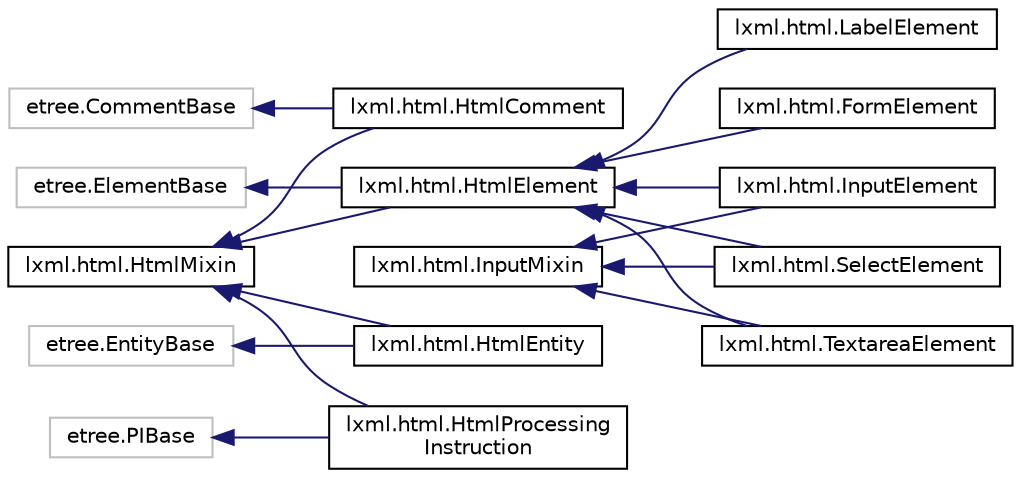 digraph "Graphical Class Hierarchy"
{
 // LATEX_PDF_SIZE
  edge [fontname="Helvetica",fontsize="10",labelfontname="Helvetica",labelfontsize="10"];
  node [fontname="Helvetica",fontsize="10",shape=record];
  rankdir="LR";
  Node2921 [label="etree.CommentBase",height=0.2,width=0.4,color="grey75", fillcolor="white", style="filled",tooltip=" "];
  Node2921 -> Node0 [dir="back",color="midnightblue",fontsize="10",style="solid",fontname="Helvetica"];
  Node0 [label="lxml.html.HtmlComment",height=0.2,width=0.4,color="black", fillcolor="white", style="filled",URL="$classlxml_1_1html_1_1HtmlComment.html",tooltip=" "];
  Node3693 [label="etree.ElementBase",height=0.2,width=0.4,color="grey75", fillcolor="white", style="filled",tooltip=" "];
  Node3693 -> Node3694 [dir="back",color="midnightblue",fontsize="10",style="solid",fontname="Helvetica"];
  Node3694 [label="lxml.html.HtmlElement",height=0.2,width=0.4,color="black", fillcolor="white", style="filled",URL="$classlxml_1_1html_1_1HtmlElement.html",tooltip=" "];
  Node3694 -> Node3695 [dir="back",color="midnightblue",fontsize="10",style="solid",fontname="Helvetica"];
  Node3695 [label="lxml.html.FormElement",height=0.2,width=0.4,color="black", fillcolor="white", style="filled",URL="$classlxml_1_1html_1_1FormElement.html",tooltip="form handling"];
  Node3694 -> Node3696 [dir="back",color="midnightblue",fontsize="10",style="solid",fontname="Helvetica"];
  Node3696 [label="lxml.html.InputElement",height=0.2,width=0.4,color="black", fillcolor="white", style="filled",URL="$classlxml_1_1html_1_1InputElement.html",tooltip=" "];
  Node3694 -> Node3697 [dir="back",color="midnightblue",fontsize="10",style="solid",fontname="Helvetica"];
  Node3697 [label="lxml.html.LabelElement",height=0.2,width=0.4,color="black", fillcolor="white", style="filled",URL="$classlxml_1_1html_1_1LabelElement.html",tooltip=" "];
  Node3694 -> Node3698 [dir="back",color="midnightblue",fontsize="10",style="solid",fontname="Helvetica"];
  Node3698 [label="lxml.html.SelectElement",height=0.2,width=0.4,color="black", fillcolor="white", style="filled",URL="$classlxml_1_1html_1_1SelectElement.html",tooltip=" "];
  Node3694 -> Node3699 [dir="back",color="midnightblue",fontsize="10",style="solid",fontname="Helvetica"];
  Node3699 [label="lxml.html.TextareaElement",height=0.2,width=0.4,color="black", fillcolor="white", style="filled",URL="$classlxml_1_1html_1_1TextareaElement.html",tooltip=" "];
  Node3745 [label="etree.EntityBase",height=0.2,width=0.4,color="grey75", fillcolor="white", style="filled",tooltip=" "];
  Node3745 -> Node3746 [dir="back",color="midnightblue",fontsize="10",style="solid",fontname="Helvetica"];
  Node3746 [label="lxml.html.HtmlEntity",height=0.2,width=0.4,color="black", fillcolor="white", style="filled",URL="$classlxml_1_1html_1_1HtmlEntity.html",tooltip=" "];
  Node6619 [label="lxml.html.HtmlMixin",height=0.2,width=0.4,color="black", fillcolor="white", style="filled",URL="$classlxml_1_1html_1_1HtmlMixin.html",tooltip=" "];
  Node6619 -> Node0 [dir="back",color="midnightblue",fontsize="10",style="solid",fontname="Helvetica"];
  Node6619 -> Node3694 [dir="back",color="midnightblue",fontsize="10",style="solid",fontname="Helvetica"];
  Node6619 -> Node3746 [dir="back",color="midnightblue",fontsize="10",style="solid",fontname="Helvetica"];
  Node6619 -> Node6620 [dir="back",color="midnightblue",fontsize="10",style="solid",fontname="Helvetica"];
  Node6620 [label="lxml.html.HtmlProcessing\lInstruction",height=0.2,width=0.4,color="black", fillcolor="white", style="filled",URL="$classlxml_1_1html_1_1HtmlProcessingInstruction.html",tooltip=" "];
  Node6830 [label="lxml.html.InputMixin",height=0.2,width=0.4,color="black", fillcolor="white", style="filled",URL="$classlxml_1_1html_1_1InputMixin.html",tooltip=" "];
  Node6830 -> Node3696 [dir="back",color="midnightblue",fontsize="10",style="solid",fontname="Helvetica"];
  Node6830 -> Node3698 [dir="back",color="midnightblue",fontsize="10",style="solid",fontname="Helvetica"];
  Node6830 -> Node3699 [dir="back",color="midnightblue",fontsize="10",style="solid",fontname="Helvetica"];
  Node10397 [label="etree.PIBase",height=0.2,width=0.4,color="grey75", fillcolor="white", style="filled",tooltip=" "];
  Node10397 -> Node6620 [dir="back",color="midnightblue",fontsize="10",style="solid",fontname="Helvetica"];
}
